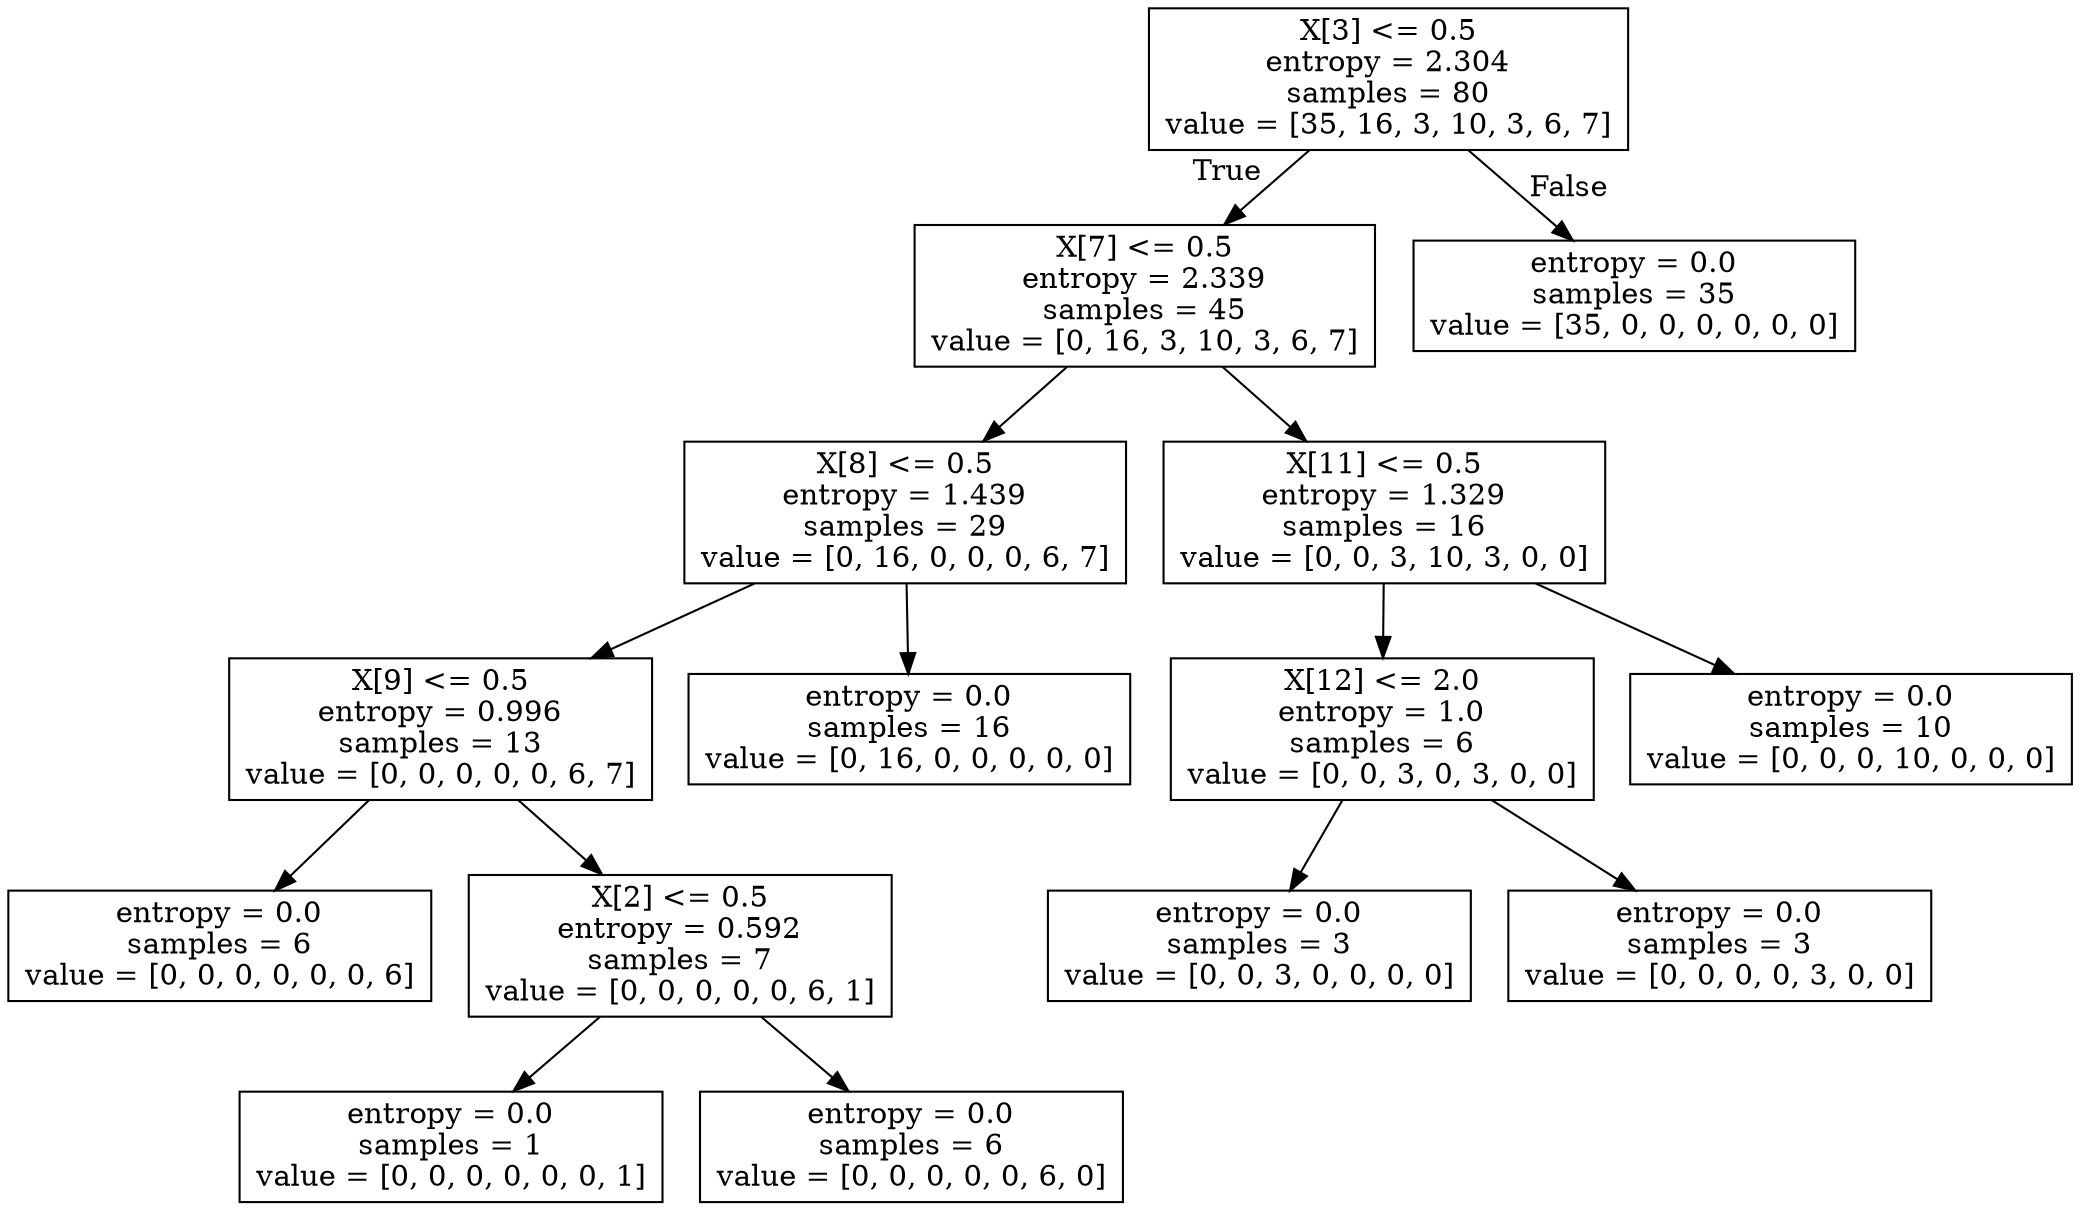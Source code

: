digraph Tree {
node [shape=box] ;
0 [label="X[3] <= 0.5\nentropy = 2.304\nsamples = 80\nvalue = [35, 16, 3, 10, 3, 6, 7]"] ;
1 [label="X[7] <= 0.5\nentropy = 2.339\nsamples = 45\nvalue = [0, 16, 3, 10, 3, 6, 7]"] ;
0 -> 1 [labeldistance=2.5, labelangle=45, headlabel="True"] ;
2 [label="X[8] <= 0.5\nentropy = 1.439\nsamples = 29\nvalue = [0, 16, 0, 0, 0, 6, 7]"] ;
1 -> 2 ;
3 [label="X[9] <= 0.5\nentropy = 0.996\nsamples = 13\nvalue = [0, 0, 0, 0, 0, 6, 7]"] ;
2 -> 3 ;
4 [label="entropy = 0.0\nsamples = 6\nvalue = [0, 0, 0, 0, 0, 0, 6]"] ;
3 -> 4 ;
5 [label="X[2] <= 0.5\nentropy = 0.592\nsamples = 7\nvalue = [0, 0, 0, 0, 0, 6, 1]"] ;
3 -> 5 ;
6 [label="entropy = 0.0\nsamples = 1\nvalue = [0, 0, 0, 0, 0, 0, 1]"] ;
5 -> 6 ;
7 [label="entropy = 0.0\nsamples = 6\nvalue = [0, 0, 0, 0, 0, 6, 0]"] ;
5 -> 7 ;
8 [label="entropy = 0.0\nsamples = 16\nvalue = [0, 16, 0, 0, 0, 0, 0]"] ;
2 -> 8 ;
9 [label="X[11] <= 0.5\nentropy = 1.329\nsamples = 16\nvalue = [0, 0, 3, 10, 3, 0, 0]"] ;
1 -> 9 ;
10 [label="X[12] <= 2.0\nentropy = 1.0\nsamples = 6\nvalue = [0, 0, 3, 0, 3, 0, 0]"] ;
9 -> 10 ;
11 [label="entropy = 0.0\nsamples = 3\nvalue = [0, 0, 3, 0, 0, 0, 0]"] ;
10 -> 11 ;
12 [label="entropy = 0.0\nsamples = 3\nvalue = [0, 0, 0, 0, 3, 0, 0]"] ;
10 -> 12 ;
13 [label="entropy = 0.0\nsamples = 10\nvalue = [0, 0, 0, 10, 0, 0, 0]"] ;
9 -> 13 ;
14 [label="entropy = 0.0\nsamples = 35\nvalue = [35, 0, 0, 0, 0, 0, 0]"] ;
0 -> 14 [labeldistance=2.5, labelangle=-45, headlabel="False"] ;
}